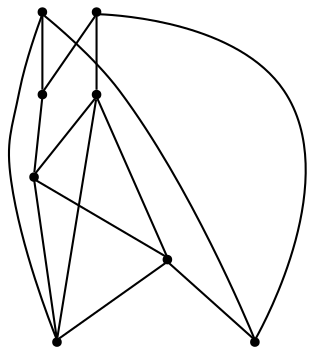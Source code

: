 graph {
  node [shape=point,comment="{\"directed\":false,\"doi\":\"10.1007/978-3-031-49272-3_13\",\"figure\":\"10 (2)\"}"]

  v0 [pos="1369.0337699645406,808.8836590855968"]
  v1 [pos="1476.010122973957,656.7821552562741"]
  v2 [pos="1336.2462146485211,747.4580004106624"]
  v3 [pos="1199.6702480559518,778.7625763108925"]
  v4 [pos="1362.0544642090629,672.9219696298475"]
  v5 [pos="1247.7602289141362,733.0932985501009"]
  v6 [pos="1241.4592526044507,662.9121307713683"]
  v7 [pos="1144.1562558431192,630.9658284246088"]

  v0 -- v3 [id="-1",pos="1369.0337699645406,808.8836590855968 1350.5282729447936,816.0323681361012 1330.3967936956187,819.9311210271583 1309.3544502446157,819.9311210271583 1267.354830203682,819.9311210271583 1228.982536478512,804.3976747679972 1199.6702480559518,778.7625763108925"]
  v7 -- v6 [id="-14",pos="1144.1562558431192,630.9658284246088 1178.8418016204696,635.6132737194159 1211.7216103768765,646.621588019373 1241.4592526044507,662.9121307713683"]
  v6 -- v2 [id="-15",pos="1241.4592526044507,662.9121307713683 1278.954638601403,683.4247295675339 1311.4640157741906,712.3223532924183 1336.2462146485211,747.4580004106624"]
  v2 -- v0 [id="-16",pos="1336.2462146485211,747.4580004106624 1349.540819717821,766.2472720488801 1360.6082511049337,786.8352631427986 1369.0337699645406,808.8836590855968"]
  v7 -- v3 [id="-18",pos="1144.1562558431192,630.9658284246088 1143.1650436226162,638.2300234364343 1142.6612285546237,645.6761595635238 1142.6612285546237,653.2399422726862 1142.6612285546237,703.3002219550906 1164.7300737046787,748.2071738250806 1199.6702480559518,778.7625763108925"]
  v7 -- v1 [id="-19",pos="1144.1562558431192,630.9658284246088 1155.0428209808756,549.4205720762484 1224.8578124014207,486.5487635182142 1309.3544502446157,486.5487635182142 1401.4191603328295,486.5487635182142 1476.0476719346077,561.1805572824292 1476.010122973957,656.7821552562741"]
  v3 -- v5 [id="-20",pos="1199.6702480559518,778.7625763108925 1214.3734818238756,761.931512026658 1230.4841095350835,746.6743414110764 1247.7602289141362,733.0932985501009"]
  v4 -- v1 [id="-21",pos="1362.0544642090629,672.9219696298475 1398.5268931442085,661.5258128068581 1436.978211156119,655.9393874312217 1476.010122973957,656.7821552562741"]
  v6 -- v5 [id="-23",pos="1241.4592526044507,662.9121307713683 1236.764403274887,671.9304372819789 1234.1172703086331,682.1852478002169 1234.1172703086334,693.0583306632327 1234.1172703086334,708.1341175469108 1239.206245574035,722.021308047269 1247.7602289141362,733.0932985501009"]
  v6 -- v4 [id="-24",pos="1241.4592526044507,662.9121307713683 1252.3648415127193,641.871389960566 1274.3422336717717,627.5028456384423 1299.6776920161842,627.5028456384422 1328.8511365276595,627.5028456384422 1353.5753827928559,646.563112443488 1362.0544642090629,672.9219696298475"]
  v5 -- v2 [id="-25",pos="1247.7602289141362,733.0932985501009 1259.7495108960807,748.6173699688821 1278.5454689859716,758.6138156880231 1299.6776920161842,758.6138156880231 1313.2209508229457,758.6138156880231 1325.8053551663265,754.5061043909305 1336.2462146485211,747.4580004106624"]
  v4 -- v2 [id="-26",pos="1362.0544642090629,672.9219696298475 1364.1236114799572,679.2588643545557 1365.2298472294342,686.0294096329119 1365.2298472294342,693.0583306632327 1365.2298472294342,715.7190303617215 1353.731987870332,735.6942554140539 1336.2462146485211,747.4580004106624"]
  v5 -- v4 [id="-28",pos="1247.7602289141362,733.0932985501009 1281.970159789742,706.1785896817494 1320.7438630021745,685.8250774866789 1362.0544642090629,672.9219696298475"]
  v1 -- v0 [id="-30",pos="1476.010122973957,656.7821552562741 1476.0476719346077,724.2582009182561 1431.6348181328613,784.9049668913074 1369.0337699645406,808.8836590855968"]
}